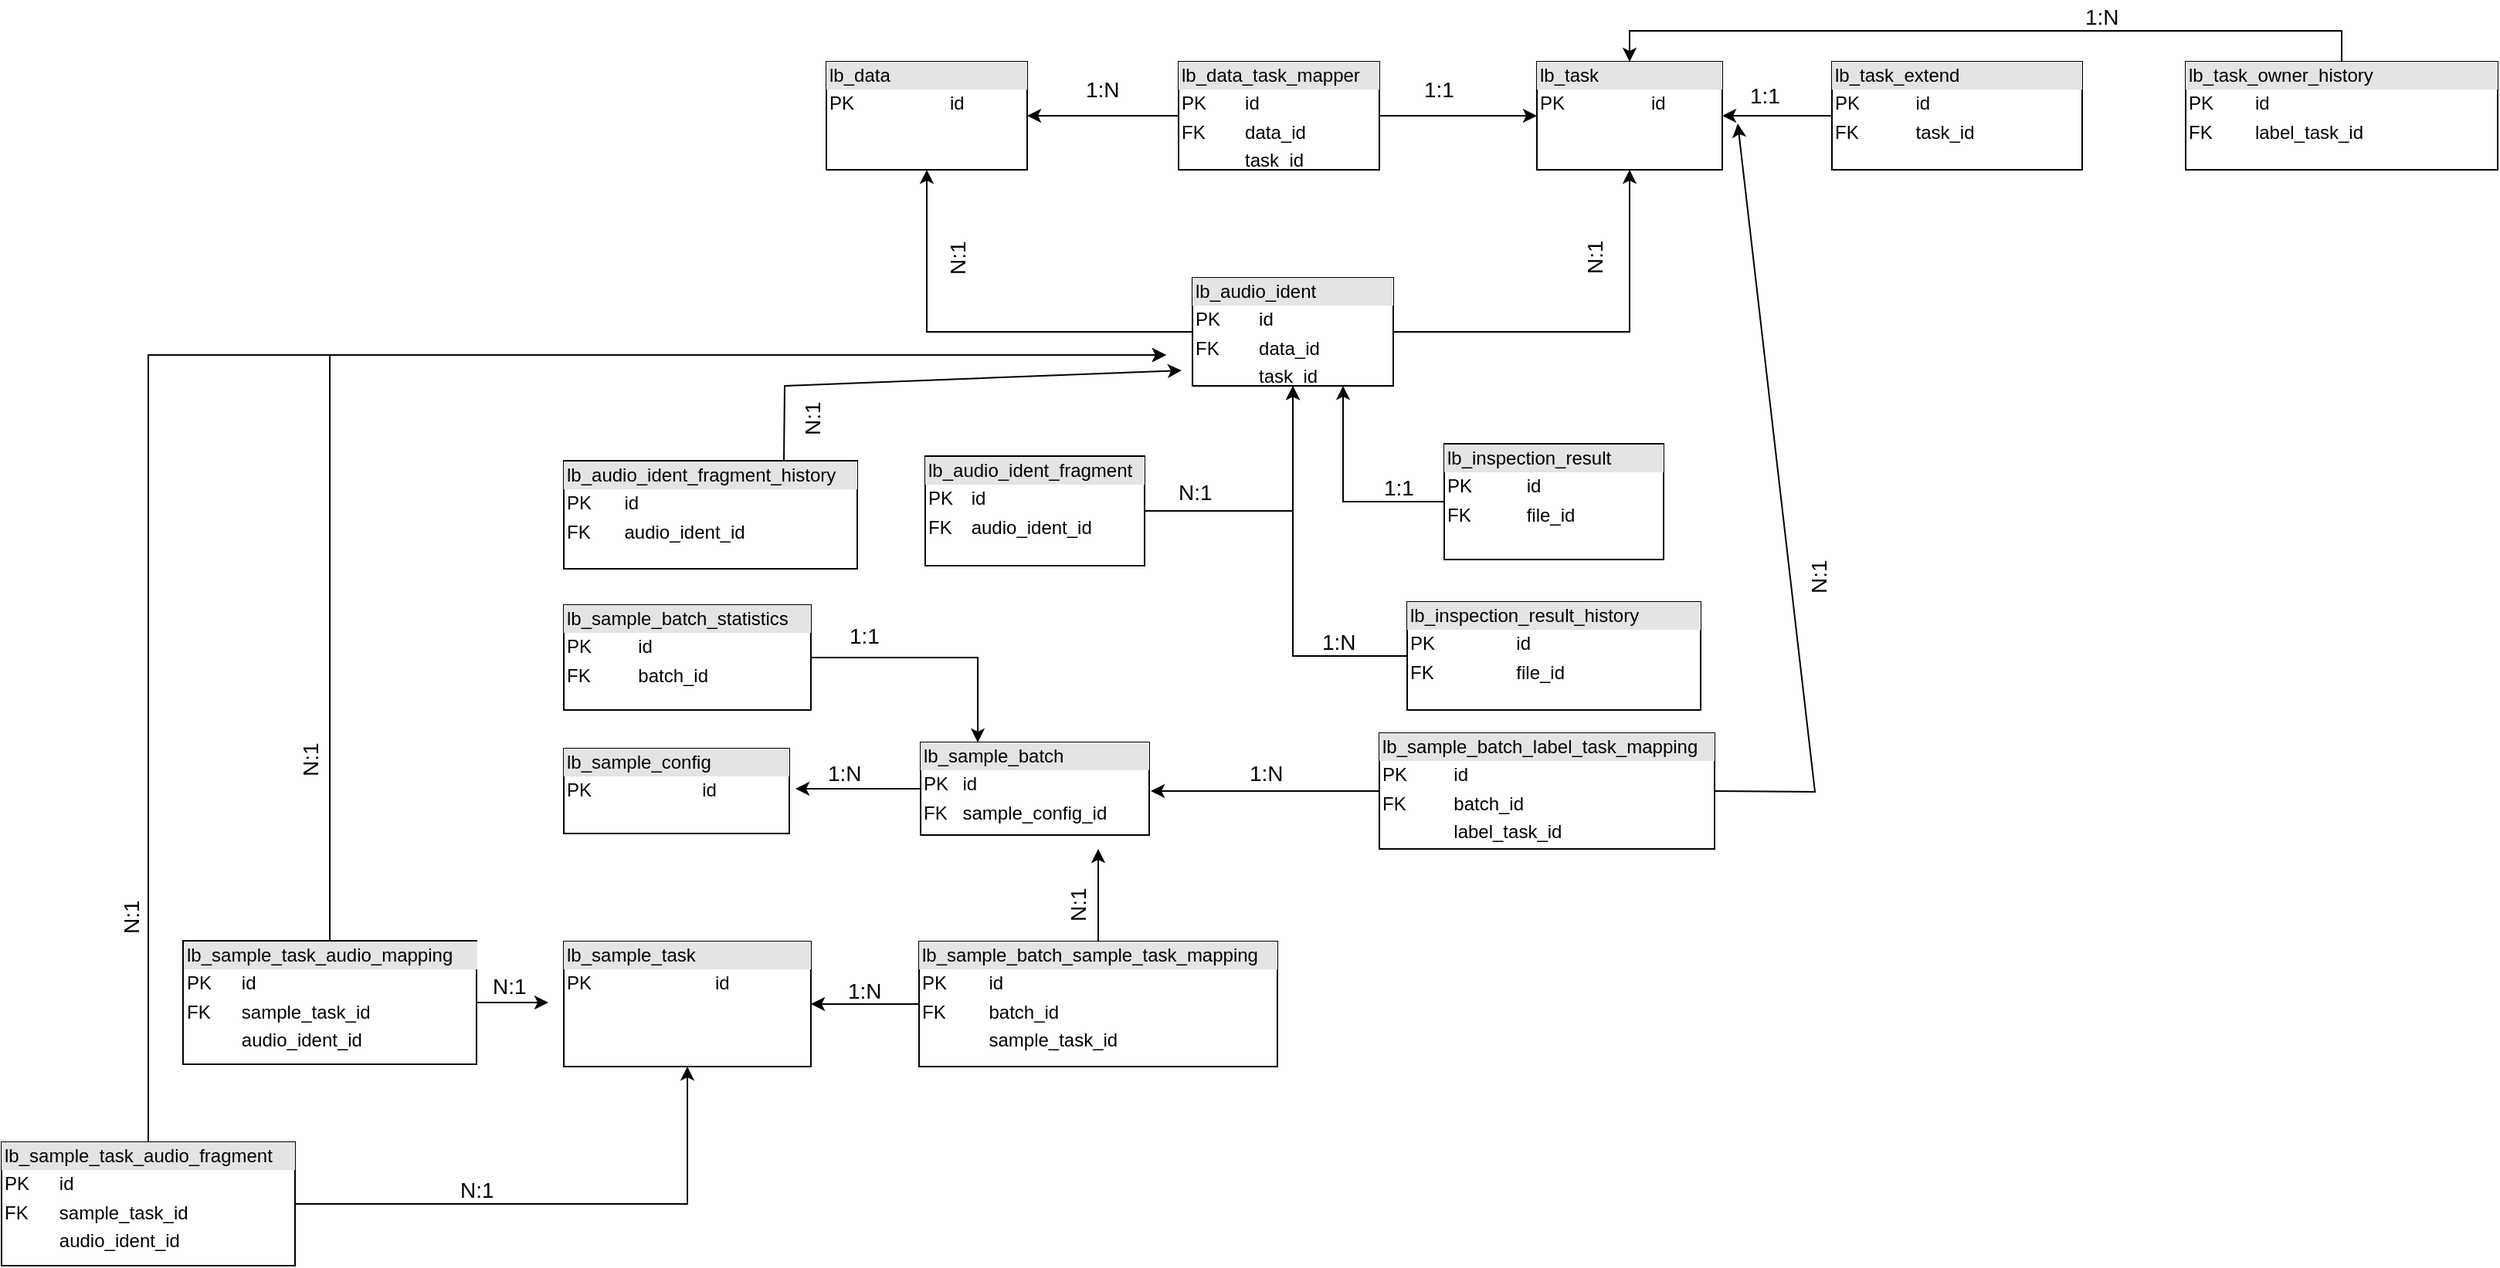 <mxfile version="12.0.0" type="github" pages="1"><diagram id="_5wxJMyMrKzz1yzPYZJu" name="Page-1"><mxGraphModel dx="1759" dy="634" grid="1" gridSize="10" guides="1" tooltips="1" connect="1" arrows="1" fold="1" page="1" pageScale="1" pageWidth="827" pageHeight="1169" math="0" shadow="0"><root><mxCell id="0"/><mxCell id="1" parent="0"/><mxCell id="AXLE_FgdoEzWNUbkjHXX-4" value="&lt;div style=&quot;box-sizing: border-box ; width: 100% ; background: #e4e4e4 ; padding: 2px&quot;&gt;lb_task&lt;br&gt;&lt;/div&gt;&lt;table style=&quot;width: 100% ; font-size: 1em&quot; cellpadding=&quot;2&quot; cellspacing=&quot;0&quot;&gt;&lt;tbody&gt;&lt;tr&gt;&lt;td&gt;PK&lt;/td&gt;&lt;td&gt;id&lt;/td&gt;&lt;/tr&gt;&lt;tr&gt;&lt;td&gt;&lt;br&gt;&lt;/td&gt;&lt;td&gt;&lt;/td&gt;&lt;/tr&gt;&lt;/tbody&gt;&lt;/table&gt;" style="verticalAlign=top;align=left;overflow=fill;html=1;" parent="1" vertex="1"><mxGeometry x="580" y="40" width="120" height="70" as="geometry"/></mxCell><mxCell id="AXLE_FgdoEzWNUbkjHXX-6" value="&lt;div style=&quot;box-sizing: border-box ; width: 100% ; background: #e4e4e4 ; padding: 2px&quot;&gt;lb_data&lt;br&gt;&lt;/div&gt;&lt;table style=&quot;width: 100% ; font-size: 1em&quot; cellpadding=&quot;2&quot; cellspacing=&quot;0&quot;&gt;&lt;tbody&gt;&lt;tr&gt;&lt;td&gt;PK&lt;/td&gt;&lt;td&gt;id&lt;/td&gt;&lt;/tr&gt;&lt;tr&gt;&lt;td&gt;&lt;br&gt;&lt;/td&gt;&lt;td&gt;&lt;/td&gt;&lt;/tr&gt;&lt;/tbody&gt;&lt;/table&gt;" style="verticalAlign=top;align=left;overflow=fill;html=1;" parent="1" vertex="1"><mxGeometry x="120" y="40" width="130" height="70" as="geometry"/></mxCell><mxCell id="tj3O92ZvzBImtPQevTHq-1" style="edgeStyle=orthogonalEdgeStyle;rounded=0;orthogonalLoop=1;jettySize=auto;html=1;entryX=1;entryY=0.5;entryDx=0;entryDy=0;" edge="1" parent="1" source="AXLE_FgdoEzWNUbkjHXX-8" target="AXLE_FgdoEzWNUbkjHXX-6"><mxGeometry relative="1" as="geometry"/></mxCell><mxCell id="tj3O92ZvzBImtPQevTHq-4" value="" style="edgeStyle=orthogonalEdgeStyle;rounded=0;orthogonalLoop=1;jettySize=auto;html=1;" edge="1" parent="1" source="AXLE_FgdoEzWNUbkjHXX-8" target="AXLE_FgdoEzWNUbkjHXX-4"><mxGeometry relative="1" as="geometry"/></mxCell><mxCell id="AXLE_FgdoEzWNUbkjHXX-8" value="&lt;div style=&quot;box-sizing: border-box ; width: 100% ; background: #e4e4e4 ; padding: 2px&quot;&gt;lb_data_task_mapper&lt;br&gt;&lt;/div&gt;&lt;table style=&quot;width: 100% ; font-size: 1em&quot; cellpadding=&quot;2&quot; cellspacing=&quot;0&quot;&gt;&lt;tbody&gt;&lt;tr&gt;&lt;td&gt;PK&lt;/td&gt;&lt;td&gt;id&lt;/td&gt;&lt;/tr&gt;&lt;tr&gt;&lt;td&gt;FK&lt;/td&gt;&lt;td&gt;data_id&lt;/td&gt;&lt;/tr&gt;&lt;tr&gt;&lt;td&gt;&lt;/td&gt;&lt;td&gt;task_id&lt;/td&gt;&lt;/tr&gt;&lt;/tbody&gt;&lt;/table&gt;" style="verticalAlign=top;align=left;overflow=fill;html=1;" parent="1" vertex="1"><mxGeometry x="348" y="40" width="130" height="70" as="geometry"/></mxCell><mxCell id="tj3O92ZvzBImtPQevTHq-36" style="edgeStyle=orthogonalEdgeStyle;rounded=0;orthogonalLoop=1;jettySize=auto;html=1;entryX=0.5;entryY=1;entryDx=0;entryDy=0;fontSize=14;" edge="1" parent="1" source="AXLE_FgdoEzWNUbkjHXX-11" target="tj3O92ZvzBImtPQevTHq-19"><mxGeometry relative="1" as="geometry"/></mxCell><mxCell id="AXLE_FgdoEzWNUbkjHXX-11" value="&lt;div style=&quot;box-sizing: border-box ; width: 100% ; background: #e4e4e4 ; padding: 2px&quot;&gt;lb_audio_ident_fragment&lt;br&gt;&lt;/div&gt;&lt;table style=&quot;width: 100% ; font-size: 1em&quot; cellpadding=&quot;2&quot; cellspacing=&quot;0&quot;&gt;&lt;tbody&gt;&lt;tr&gt;&lt;td&gt;PK&lt;/td&gt;&lt;td&gt;id&lt;/td&gt;&lt;/tr&gt;&lt;tr&gt;&lt;td&gt;FK&lt;/td&gt;&lt;td&gt;audio_ident_id&lt;br&gt;&lt;/td&gt;&lt;/tr&gt;&lt;tr&gt;&lt;td&gt;&lt;/td&gt;&lt;td&gt;&lt;br&gt;&lt;/td&gt;&lt;/tr&gt;&lt;/tbody&gt;&lt;/table&gt;" style="verticalAlign=top;align=left;overflow=fill;html=1;" parent="1" vertex="1"><mxGeometry x="184" y="295.5" width="142" height="71" as="geometry"/></mxCell><mxCell id="tj3O92ZvzBImtPQevTHq-39" style="edgeStyle=orthogonalEdgeStyle;rounded=0;orthogonalLoop=1;jettySize=auto;html=1;entryX=0.75;entryY=1;entryDx=0;entryDy=0;fontSize=14;" edge="1" parent="1" source="AXLE_FgdoEzWNUbkjHXX-12" target="tj3O92ZvzBImtPQevTHq-19"><mxGeometry relative="1" as="geometry"/></mxCell><mxCell id="AXLE_FgdoEzWNUbkjHXX-12" value="&lt;div style=&quot;box-sizing: border-box ; width: 100% ; background: #e4e4e4 ; padding: 2px&quot;&gt;lb_inspection_result&lt;br&gt;&lt;/div&gt;&lt;table style=&quot;width: 100% ; font-size: 1em&quot; cellpadding=&quot;2&quot; cellspacing=&quot;0&quot;&gt;&lt;tbody&gt;&lt;tr&gt;&lt;td&gt;PK&lt;/td&gt;&lt;td&gt;id&lt;/td&gt;&lt;/tr&gt;&lt;tr&gt;&lt;td&gt;FK&lt;/td&gt;&lt;td&gt;file_id&lt;br&gt;&lt;/td&gt;&lt;/tr&gt;&lt;tr&gt;&lt;td&gt;&lt;/td&gt;&lt;td&gt;&lt;br&gt;&lt;/td&gt;&lt;/tr&gt;&lt;/tbody&gt;&lt;/table&gt;" style="verticalAlign=top;align=left;overflow=fill;html=1;" parent="1" vertex="1"><mxGeometry x="520" y="287.5" width="142" height="75" as="geometry"/></mxCell><mxCell id="tj3O92ZvzBImtPQevTHq-85" style="edgeStyle=none;rounded=0;orthogonalLoop=1;jettySize=auto;html=1;exitX=0.75;exitY=0;exitDx=0;exitDy=0;fontSize=14;" edge="1" parent="1" source="AXLE_FgdoEzWNUbkjHXX-13"><mxGeometry relative="1" as="geometry"><mxPoint x="350" y="240" as="targetPoint"/><Array as="points"><mxPoint x="93" y="250"/></Array></mxGeometry></mxCell><mxCell id="AXLE_FgdoEzWNUbkjHXX-13" value="&lt;div style=&quot;box-sizing: border-box ; width: 100% ; background: #e4e4e4 ; padding: 2px&quot;&gt;lb_audio_ident_fragment_history&lt;br&gt;&lt;/div&gt;&lt;table style=&quot;width: 100% ; font-size: 1em&quot; cellpadding=&quot;2&quot; cellspacing=&quot;0&quot;&gt;&lt;tbody&gt;&lt;tr&gt;&lt;td&gt;PK&lt;/td&gt;&lt;td&gt;id&lt;/td&gt;&lt;/tr&gt;&lt;tr&gt;&lt;td&gt;FK&lt;/td&gt;&lt;td&gt;audio_ident_id&lt;br&gt;&lt;/td&gt;&lt;/tr&gt;&lt;tr&gt;&lt;td&gt;&lt;/td&gt;&lt;td&gt;&lt;br&gt;&lt;/td&gt;&lt;/tr&gt;&lt;/tbody&gt;&lt;/table&gt;" style="verticalAlign=top;align=left;overflow=fill;html=1;" parent="1" vertex="1"><mxGeometry x="-50" y="298.5" width="190" height="70" as="geometry"/></mxCell><mxCell id="tj3O92ZvzBImtPQevTHq-81" style="edgeStyle=none;rounded=0;orthogonalLoop=1;jettySize=auto;html=1;entryX=0.5;entryY=1;entryDx=0;entryDy=0;fontSize=14;" edge="1" parent="1" source="AXLE_FgdoEzWNUbkjHXX-14" target="tj3O92ZvzBImtPQevTHq-19"><mxGeometry relative="1" as="geometry"><Array as="points"><mxPoint x="422" y="425"/></Array></mxGeometry></mxCell><mxCell id="AXLE_FgdoEzWNUbkjHXX-14" value="&lt;div style=&quot;box-sizing: border-box ; width: 100% ; background: #e4e4e4 ; padding: 2px&quot;&gt;lb_inspection_result_history&lt;br&gt;&lt;/div&gt;&lt;table style=&quot;width: 100% ; font-size: 1em&quot; cellpadding=&quot;2&quot; cellspacing=&quot;0&quot;&gt;&lt;tbody&gt;&lt;tr&gt;&lt;td&gt;PK&lt;/td&gt;&lt;td&gt;id&lt;/td&gt;&lt;/tr&gt;&lt;tr&gt;&lt;td&gt;FK&lt;/td&gt;&lt;td&gt;file_id&lt;br&gt;&lt;/td&gt;&lt;/tr&gt;&lt;tr&gt;&lt;td&gt;&lt;/td&gt;&lt;td&gt;&lt;br&gt;&lt;/td&gt;&lt;/tr&gt;&lt;/tbody&gt;&lt;/table&gt;" style="verticalAlign=top;align=left;overflow=fill;html=1;" parent="1" vertex="1"><mxGeometry x="496" y="390" width="190" height="70" as="geometry"/></mxCell><mxCell id="AXLE_FgdoEzWNUbkjHXX-15" value="&lt;div style=&quot;box-sizing: border-box ; width: 100% ; background: #e4e4e4 ; padding: 2px&quot;&gt;lb_sample_config&lt;br&gt;&lt;/div&gt;&lt;table style=&quot;width: 100% ; font-size: 1em&quot; cellpadding=&quot;2&quot; cellspacing=&quot;0&quot;&gt;&lt;tbody&gt;&lt;tr&gt;&lt;td&gt;PK&lt;/td&gt;&lt;td&gt;id&lt;/td&gt;&lt;/tr&gt;&lt;tr&gt;&lt;td&gt;&lt;/td&gt;&lt;td&gt;&lt;br&gt;&lt;/td&gt;&lt;/tr&gt;&lt;tr&gt;&lt;td&gt;&lt;/td&gt;&lt;td&gt;&lt;br&gt;&lt;/td&gt;&lt;/tr&gt;&lt;/tbody&gt;&lt;/table&gt;" style="verticalAlign=top;align=left;overflow=fill;html=1;" parent="1" vertex="1"><mxGeometry x="-50" y="485" width="146" height="55" as="geometry"/></mxCell><mxCell id="tj3O92ZvzBImtPQevTHq-46" style="edgeStyle=orthogonalEdgeStyle;rounded=0;orthogonalLoop=1;jettySize=auto;html=1;fontSize=14;" edge="1" parent="1" source="AXLE_FgdoEzWNUbkjHXX-19"><mxGeometry relative="1" as="geometry"><mxPoint x="100" y="511" as="targetPoint"/></mxGeometry></mxCell><mxCell id="AXLE_FgdoEzWNUbkjHXX-19" value="&lt;div style=&quot;box-sizing: border-box ; width: 100% ; background: #e4e4e4 ; padding: 2px&quot;&gt;lb_sample_batch&lt;br&gt;&lt;/div&gt;&lt;table style=&quot;width: 100% ; font-size: 1em&quot; cellpadding=&quot;2&quot; cellspacing=&quot;0&quot;&gt;&lt;tbody&gt;&lt;tr&gt;&lt;td&gt;PK&lt;/td&gt;&lt;td&gt;id&lt;/td&gt;&lt;/tr&gt;&lt;tr&gt;&lt;td&gt;FK&lt;/td&gt;&lt;td&gt;sample_config_id&lt;br&gt;&lt;/td&gt;&lt;/tr&gt;&lt;tr&gt;&lt;td&gt;&lt;/td&gt;&lt;td&gt;&lt;br&gt;&lt;/td&gt;&lt;/tr&gt;&lt;/tbody&gt;&lt;/table&gt;" style="verticalAlign=top;align=left;overflow=fill;html=1;" parent="1" vertex="1"><mxGeometry x="181" y="481" width="148" height="60" as="geometry"/></mxCell><mxCell id="tj3O92ZvzBImtPQevTHq-50" style="edgeStyle=orthogonalEdgeStyle;rounded=0;orthogonalLoop=1;jettySize=auto;html=1;fontSize=14;" edge="1" parent="1" source="AXLE_FgdoEzWNUbkjHXX-20"><mxGeometry relative="1" as="geometry"><mxPoint x="330" y="512.5" as="targetPoint"/></mxGeometry></mxCell><mxCell id="tj3O92ZvzBImtPQevTHq-75" style="edgeStyle=none;rounded=0;orthogonalLoop=1;jettySize=auto;html=1;fontSize=14;exitX=1;exitY=0.5;exitDx=0;exitDy=0;" edge="1" parent="1" source="AXLE_FgdoEzWNUbkjHXX-20"><mxGeometry relative="1" as="geometry"><mxPoint x="720" y="500" as="sourcePoint"/><mxPoint x="710" y="80" as="targetPoint"/><Array as="points"><mxPoint x="760" y="513"/></Array></mxGeometry></mxCell><mxCell id="AXLE_FgdoEzWNUbkjHXX-20" value="&lt;div style=&quot;box-sizing: border-box ; width: 100% ; background: #e4e4e4 ; padding: 2px&quot;&gt;lb_sample_batch_label_task_mapping&lt;br&gt;&lt;/div&gt;&lt;table style=&quot;width: 100% ; font-size: 1em&quot; cellpadding=&quot;2&quot; cellspacing=&quot;0&quot;&gt;&lt;tbody&gt;&lt;tr&gt;&lt;td&gt;PK&lt;/td&gt;&lt;td&gt;id&lt;/td&gt;&lt;/tr&gt;&lt;tr&gt;&lt;td&gt;FK&lt;/td&gt;&lt;td&gt;batch_id&lt;/td&gt;&lt;/tr&gt;&lt;tr&gt;&lt;td&gt;&lt;/td&gt;&lt;td&gt;label_task_id&lt;/td&gt;&lt;/tr&gt;&lt;/tbody&gt;&lt;/table&gt;" style="verticalAlign=top;align=left;overflow=fill;html=1;" parent="1" vertex="1"><mxGeometry x="478" y="475" width="217" height="75" as="geometry"/></mxCell><mxCell id="AXLE_FgdoEzWNUbkjHXX-21" value="&lt;div style=&quot;box-sizing: border-box ; width: 100% ; background: #e4e4e4 ; padding: 2px&quot;&gt;lb_sample_task&lt;br&gt;&lt;/div&gt;&lt;table style=&quot;width: 100% ; font-size: 1em&quot; cellpadding=&quot;2&quot; cellspacing=&quot;0&quot;&gt;&lt;tbody&gt;&lt;tr&gt;&lt;td&gt;PK&lt;/td&gt;&lt;td&gt;id&lt;/td&gt;&lt;/tr&gt;&lt;tr&gt;&lt;td&gt;&lt;/td&gt;&lt;td&gt;&lt;br&gt;&lt;/td&gt;&lt;/tr&gt;&lt;tr&gt;&lt;td&gt;&lt;/td&gt;&lt;td&gt;&lt;br&gt;&lt;/td&gt;&lt;/tr&gt;&lt;/tbody&gt;&lt;/table&gt;" style="verticalAlign=top;align=left;overflow=fill;html=1;" parent="1" vertex="1"><mxGeometry x="-50" y="610" width="160" height="81" as="geometry"/></mxCell><mxCell id="tj3O92ZvzBImtPQevTHq-54" style="edgeStyle=orthogonalEdgeStyle;rounded=0;orthogonalLoop=1;jettySize=auto;html=1;fontSize=14;" edge="1" parent="1" source="AXLE_FgdoEzWNUbkjHXX-23"><mxGeometry relative="1" as="geometry"><mxPoint x="296" y="550" as="targetPoint"/></mxGeometry></mxCell><mxCell id="tj3O92ZvzBImtPQevTHq-55" style="edgeStyle=orthogonalEdgeStyle;rounded=0;orthogonalLoop=1;jettySize=auto;html=1;entryX=1;entryY=0.5;entryDx=0;entryDy=0;fontSize=14;" edge="1" parent="1" source="AXLE_FgdoEzWNUbkjHXX-23" target="AXLE_FgdoEzWNUbkjHXX-21"><mxGeometry relative="1" as="geometry"/></mxCell><mxCell id="AXLE_FgdoEzWNUbkjHXX-23" value="&lt;div style=&quot;box-sizing: border-box ; width: 100% ; background: #e4e4e4 ; padding: 2px&quot;&gt;lb_sample_batch_sample_task_mapping&lt;br&gt;&lt;/div&gt;&lt;table style=&quot;width: 100% ; font-size: 1em&quot; cellpadding=&quot;2&quot; cellspacing=&quot;0&quot;&gt;&lt;tbody&gt;&lt;tr&gt;&lt;td&gt;PK&lt;/td&gt;&lt;td&gt;id&lt;/td&gt;&lt;/tr&gt;&lt;tr&gt;&lt;td&gt;FK&lt;/td&gt;&lt;td&gt;batch_id&lt;/td&gt;&lt;/tr&gt;&lt;tr&gt;&lt;td&gt;&lt;/td&gt;&lt;td&gt;sample_task_id&lt;/td&gt;&lt;/tr&gt;&lt;/tbody&gt;&lt;/table&gt;" style="verticalAlign=top;align=left;overflow=fill;html=1;" parent="1" vertex="1"><mxGeometry x="180" y="610" width="232" height="81" as="geometry"/></mxCell><mxCell id="tj3O92ZvzBImtPQevTHq-58" style="edgeStyle=orthogonalEdgeStyle;rounded=0;orthogonalLoop=1;jettySize=auto;html=1;fontSize=14;" edge="1" parent="1" source="AXLE_FgdoEzWNUbkjHXX-24"><mxGeometry relative="1" as="geometry"><mxPoint x="-60" y="649.5" as="targetPoint"/></mxGeometry></mxCell><mxCell id="tj3O92ZvzBImtPQevTHq-68" style="edgeStyle=orthogonalEdgeStyle;rounded=0;orthogonalLoop=1;jettySize=auto;html=1;fontSize=14;" edge="1" parent="1" source="AXLE_FgdoEzWNUbkjHXX-24"><mxGeometry relative="1" as="geometry"><mxPoint x="340" y="230" as="targetPoint"/><Array as="points"><mxPoint x="-201" y="230"/></Array></mxGeometry></mxCell><mxCell id="AXLE_FgdoEzWNUbkjHXX-24" value="&lt;div style=&quot;box-sizing: border-box ; width: 100% ; background: #e4e4e4 ; padding: 2px&quot;&gt;lb_sample_task_audio_mapping&lt;br&gt;&lt;/div&gt;&lt;table style=&quot;width: 100% ; font-size: 1em&quot; cellpadding=&quot;2&quot; cellspacing=&quot;0&quot;&gt;&lt;tbody&gt;&lt;tr&gt;&lt;td&gt;PK&lt;/td&gt;&lt;td&gt;id&lt;/td&gt;&lt;/tr&gt;&lt;tr&gt;&lt;td&gt;FK&lt;/td&gt;&lt;td&gt;sample_task_id&lt;/td&gt;&lt;/tr&gt;&lt;tr&gt;&lt;td&gt;&lt;/td&gt;&lt;td&gt;audio_ident_id&lt;/td&gt;&lt;/tr&gt;&lt;/tbody&gt;&lt;/table&gt;" style="verticalAlign=top;align=left;overflow=fill;html=1;" parent="1" vertex="1"><mxGeometry x="-296.5" y="609.5" width="190" height="80" as="geometry"/></mxCell><mxCell id="tj3O92ZvzBImtPQevTHq-62" style="edgeStyle=orthogonalEdgeStyle;rounded=0;orthogonalLoop=1;jettySize=auto;html=1;entryX=0.5;entryY=1;entryDx=0;entryDy=0;fontSize=14;" edge="1" parent="1" source="AXLE_FgdoEzWNUbkjHXX-25" target="AXLE_FgdoEzWNUbkjHXX-21"><mxGeometry relative="1" as="geometry"/></mxCell><mxCell id="tj3O92ZvzBImtPQevTHq-92" style="edgeStyle=none;rounded=0;orthogonalLoop=1;jettySize=auto;html=1;exitX=0.5;exitY=0;exitDx=0;exitDy=0;fontSize=14;" edge="1" parent="1" source="AXLE_FgdoEzWNUbkjHXX-25"><mxGeometry relative="1" as="geometry"><mxPoint x="340" y="230" as="targetPoint"/><Array as="points"><mxPoint x="-319" y="230"/></Array></mxGeometry></mxCell><mxCell id="AXLE_FgdoEzWNUbkjHXX-25" value="&lt;div style=&quot;box-sizing: border-box ; width: 100% ; background: #e4e4e4 ; padding: 2px&quot;&gt;lb_sample_task_audio_fragment&lt;br&gt;&lt;/div&gt;&lt;table style=&quot;width: 100% ; font-size: 1em&quot; cellpadding=&quot;2&quot; cellspacing=&quot;0&quot;&gt;&lt;tbody&gt;&lt;tr&gt;&lt;td&gt;PK&lt;/td&gt;&lt;td&gt;id&lt;/td&gt;&lt;/tr&gt;&lt;tr&gt;&lt;td&gt;FK&lt;/td&gt;&lt;td&gt;sample_task_id&lt;/td&gt;&lt;/tr&gt;&lt;tr&gt;&lt;td&gt;&lt;/td&gt;&lt;td&gt;audio_ident_id&lt;/td&gt;&lt;/tr&gt;&lt;/tbody&gt;&lt;/table&gt;" style="verticalAlign=top;align=left;overflow=fill;html=1;" parent="1" vertex="1"><mxGeometry x="-414" y="740" width="190" height="80" as="geometry"/></mxCell><mxCell id="tj3O92ZvzBImtPQevTHq-76" style="edgeStyle=none;rounded=0;orthogonalLoop=1;jettySize=auto;html=1;entryX=0.5;entryY=0;entryDx=0;entryDy=0;fontSize=14;" edge="1" parent="1" source="AXLE_FgdoEzWNUbkjHXX-27" target="AXLE_FgdoEzWNUbkjHXX-4"><mxGeometry relative="1" as="geometry"><Array as="points"><mxPoint x="1101" y="20"/><mxPoint x="640" y="20"/></Array></mxGeometry></mxCell><mxCell id="AXLE_FgdoEzWNUbkjHXX-27" value="&lt;div style=&quot;box-sizing: border-box ; width: 100% ; background: #e4e4e4 ; padding: 2px&quot;&gt;lb_task_owner_history&lt;br&gt;&lt;/div&gt;&lt;table style=&quot;width: 100% ; font-size: 1em&quot; cellpadding=&quot;2&quot; cellspacing=&quot;0&quot;&gt;&lt;tbody&gt;&lt;tr&gt;&lt;td&gt;PK&lt;/td&gt;&lt;td&gt;id&lt;/td&gt;&lt;/tr&gt;&lt;tr&gt;&lt;td&gt;FK&lt;/td&gt;&lt;td&gt;label_task_id&lt;/td&gt;&lt;/tr&gt;&lt;tr&gt;&lt;td&gt;&lt;br&gt;&lt;/td&gt;&lt;td&gt;&lt;/td&gt;&lt;/tr&gt;&lt;/tbody&gt;&lt;/table&gt;" style="verticalAlign=top;align=left;overflow=fill;html=1;" parent="1" vertex="1"><mxGeometry x="1000" y="40" width="202" height="70" as="geometry"/></mxCell><mxCell id="tj3O92ZvzBImtPQevTHq-29" style="edgeStyle=orthogonalEdgeStyle;rounded=0;orthogonalLoop=1;jettySize=auto;html=1;entryX=1;entryY=0.5;entryDx=0;entryDy=0;fontSize=14;" edge="1" parent="1" source="AXLE_FgdoEzWNUbkjHXX-28" target="AXLE_FgdoEzWNUbkjHXX-4"><mxGeometry relative="1" as="geometry"/></mxCell><mxCell id="AXLE_FgdoEzWNUbkjHXX-28" value="&lt;div style=&quot;box-sizing: border-box ; width: 100% ; background: #e4e4e4 ; padding: 2px&quot;&gt;lb_task_extend&lt;br&gt;&lt;/div&gt;&lt;table style=&quot;width: 100% ; font-size: 1em&quot; cellpadding=&quot;2&quot; cellspacing=&quot;0&quot;&gt;&lt;tbody&gt;&lt;tr&gt;&lt;td&gt;PK&lt;/td&gt;&lt;td&gt;id&lt;/td&gt;&lt;/tr&gt;&lt;tr&gt;&lt;td&gt;FK&lt;/td&gt;&lt;td&gt;task_id&lt;/td&gt;&lt;/tr&gt;&lt;tr&gt;&lt;td&gt;&lt;br&gt;&lt;/td&gt;&lt;td&gt;&lt;/td&gt;&lt;/tr&gt;&lt;/tbody&gt;&lt;/table&gt;" style="verticalAlign=top;align=left;overflow=fill;html=1;" parent="1" vertex="1"><mxGeometry x="771" y="40" width="162" height="70" as="geometry"/></mxCell><mxCell id="tj3O92ZvzBImtPQevTHq-48" style="edgeStyle=orthogonalEdgeStyle;rounded=0;orthogonalLoop=1;jettySize=auto;html=1;entryX=0.25;entryY=0;entryDx=0;entryDy=0;fontSize=14;" edge="1" parent="1" source="AXLE_FgdoEzWNUbkjHXX-30" target="AXLE_FgdoEzWNUbkjHXX-19"><mxGeometry relative="1" as="geometry"/></mxCell><mxCell id="AXLE_FgdoEzWNUbkjHXX-30" value="&lt;div style=&quot;box-sizing: border-box ; width: 100% ; background: #e4e4e4 ; padding: 2px&quot;&gt;lb_sample_batch_statistics&lt;br&gt;&lt;/div&gt;&lt;table style=&quot;width: 100% ; font-size: 1em&quot; cellpadding=&quot;2&quot; cellspacing=&quot;0&quot;&gt;&lt;tbody&gt;&lt;tr&gt;&lt;td&gt;PK&lt;/td&gt;&lt;td&gt;id&lt;/td&gt;&lt;/tr&gt;&lt;tr&gt;&lt;td&gt;FK&lt;/td&gt;&lt;td&gt;batch_id&lt;/td&gt;&lt;/tr&gt;&lt;/tbody&gt;&lt;/table&gt;" style="verticalAlign=top;align=left;overflow=fill;html=1;" parent="1" vertex="1"><mxGeometry x="-50" y="392" width="160" height="68" as="geometry"/></mxCell><mxCell id="tj3O92ZvzBImtPQevTHq-2" value="&lt;font style=&quot;font-size: 14px&quot;&gt;1:N&lt;/font&gt;" style="text;html=1;resizable=0;points=[];autosize=1;align=left;verticalAlign=top;spacingTop=-4;" vertex="1" parent="1"><mxGeometry x="286" y="47" width="40" height="20" as="geometry"/></mxCell><mxCell id="tj3O92ZvzBImtPQevTHq-5" value="&lt;font style=&quot;font-size: 14px&quot;&gt;1:1&lt;/font&gt;" style="text;html=1;resizable=0;points=[];autosize=1;align=left;verticalAlign=top;spacingTop=-4;" vertex="1" parent="1"><mxGeometry x="505" y="47" width="30" height="20" as="geometry"/></mxCell><mxCell id="tj3O92ZvzBImtPQevTHq-15" value="N:1" style="text;html=1;resizable=0;points=[];autosize=1;align=left;verticalAlign=top;spacingTop=-4;fontSize=14;horizontal=0;" vertex="1" parent="1"><mxGeometry x="194" y="150" width="30" height="30" as="geometry"/></mxCell><mxCell id="tj3O92ZvzBImtPQevTHq-23" style="edgeStyle=orthogonalEdgeStyle;rounded=0;orthogonalLoop=1;jettySize=auto;html=1;entryX=0.5;entryY=1;entryDx=0;entryDy=0;fontSize=14;" edge="1" parent="1" source="tj3O92ZvzBImtPQevTHq-19" target="AXLE_FgdoEzWNUbkjHXX-4"><mxGeometry relative="1" as="geometry"/></mxCell><mxCell id="tj3O92ZvzBImtPQevTHq-28" style="edgeStyle=orthogonalEdgeStyle;rounded=0;orthogonalLoop=1;jettySize=auto;html=1;entryX=0.5;entryY=1;entryDx=0;entryDy=0;fontSize=14;" edge="1" parent="1" source="tj3O92ZvzBImtPQevTHq-19" target="AXLE_FgdoEzWNUbkjHXX-6"><mxGeometry relative="1" as="geometry"/></mxCell><mxCell id="tj3O92ZvzBImtPQevTHq-19" value="&lt;div style=&quot;box-sizing: border-box ; width: 100% ; background: #e4e4e4 ; padding: 2px&quot;&gt;lb_audio_ident&lt;br&gt;&lt;/div&gt;&lt;table style=&quot;width: 100% ; font-size: 1em&quot; cellpadding=&quot;2&quot; cellspacing=&quot;0&quot;&gt;&lt;tbody&gt;&lt;tr&gt;&lt;td&gt;PK&lt;/td&gt;&lt;td&gt;id&lt;/td&gt;&lt;/tr&gt;&lt;tr&gt;&lt;td&gt;FK&lt;/td&gt;&lt;td&gt;data_id&lt;/td&gt;&lt;/tr&gt;&lt;tr&gt;&lt;td&gt;&lt;/td&gt;&lt;td&gt;task_id&lt;/td&gt;&lt;/tr&gt;&lt;/tbody&gt;&lt;/table&gt;" style="verticalAlign=top;align=left;overflow=fill;html=1;" vertex="1" parent="1"><mxGeometry x="357" y="180" width="130" height="70" as="geometry"/></mxCell><mxCell id="tj3O92ZvzBImtPQevTHq-30" value="1:1" style="text;html=1;resizable=0;points=[];autosize=1;align=left;verticalAlign=top;spacingTop=-4;fontSize=14;" vertex="1" parent="1"><mxGeometry x="715.5" y="51" width="30" height="20" as="geometry"/></mxCell><mxCell id="tj3O92ZvzBImtPQevTHq-31" value="N:1" style="text;html=1;resizable=0;points=[];autosize=1;align=left;verticalAlign=top;spacingTop=-4;fontSize=14;horizontal=0;" vertex="1" parent="1"><mxGeometry x="606.5" y="150" width="30" height="30" as="geometry"/></mxCell><mxCell id="tj3O92ZvzBImtPQevTHq-37" value="N:1" style="text;html=1;resizable=0;points=[];autosize=1;align=left;verticalAlign=top;spacingTop=-4;fontSize=14;" vertex="1" parent="1"><mxGeometry x="346" y="307.5" width="40" height="20" as="geometry"/></mxCell><mxCell id="tj3O92ZvzBImtPQevTHq-40" value="1:1" style="text;html=1;resizable=0;points=[];autosize=1;align=left;verticalAlign=top;spacingTop=-4;fontSize=14;" vertex="1" parent="1"><mxGeometry x="479" y="305" width="30" height="20" as="geometry"/></mxCell><mxCell id="tj3O92ZvzBImtPQevTHq-47" value="1:N" style="text;html=1;resizable=0;points=[];autosize=1;align=left;verticalAlign=top;spacingTop=-4;fontSize=14;" vertex="1" parent="1"><mxGeometry x="118.5" y="490" width="40" height="20" as="geometry"/></mxCell><mxCell id="tj3O92ZvzBImtPQevTHq-49" value="1:1" style="text;html=1;resizable=0;points=[];autosize=1;align=left;verticalAlign=top;spacingTop=-4;fontSize=14;" vertex="1" parent="1"><mxGeometry x="133" y="401" width="30" height="20" as="geometry"/></mxCell><mxCell id="tj3O92ZvzBImtPQevTHq-51" value="1:N" style="text;html=1;resizable=0;points=[];autosize=1;align=left;verticalAlign=top;spacingTop=-4;fontSize=14;" vertex="1" parent="1"><mxGeometry x="392" y="490" width="40" height="20" as="geometry"/></mxCell><mxCell id="tj3O92ZvzBImtPQevTHq-53" value="N:1" style="text;html=1;resizable=0;points=[];autosize=1;align=left;verticalAlign=top;spacingTop=-4;fontSize=14;horizontal=0;" vertex="1" parent="1"><mxGeometry x="751" y="366.5" width="40" height="20" as="geometry"/></mxCell><mxCell id="tj3O92ZvzBImtPQevTHq-56" value="1:N" style="text;html=1;resizable=0;points=[];autosize=1;align=left;verticalAlign=top;spacingTop=-4;fontSize=14;" vertex="1" parent="1"><mxGeometry x="132" y="631" width="40" height="20" as="geometry"/></mxCell><mxCell id="tj3O92ZvzBImtPQevTHq-57" value="N:1" style="text;html=1;resizable=0;points=[];autosize=1;align=left;verticalAlign=top;spacingTop=-4;fontSize=14;horizontal=0;" vertex="1" parent="1"><mxGeometry x="272" y="579" width="40" height="20" as="geometry"/></mxCell><mxCell id="tj3O92ZvzBImtPQevTHq-59" value="N:1" style="text;html=1;resizable=0;points=[];autosize=1;align=left;verticalAlign=top;spacingTop=-4;fontSize=14;" vertex="1" parent="1"><mxGeometry x="-98" y="628" width="40" height="20" as="geometry"/></mxCell><mxCell id="tj3O92ZvzBImtPQevTHq-63" value="N:1" style="text;html=1;resizable=0;points=[];autosize=1;align=left;verticalAlign=top;spacingTop=-4;fontSize=14;" vertex="1" parent="1"><mxGeometry x="-119" y="760" width="40" height="20" as="geometry"/></mxCell><mxCell id="tj3O92ZvzBImtPQevTHq-80" value="1:N" style="text;html=1;resizable=0;points=[];autosize=1;align=left;verticalAlign=top;spacingTop=-4;fontSize=14;" vertex="1" parent="1"><mxGeometry x="933" width="40" height="20" as="geometry"/></mxCell><mxCell id="tj3O92ZvzBImtPQevTHq-83" value="1:N" style="text;html=1;resizable=0;points=[];autosize=1;align=left;verticalAlign=top;spacingTop=-4;fontSize=14;" vertex="1" parent="1"><mxGeometry x="439" y="405" width="40" height="20" as="geometry"/></mxCell><mxCell id="tj3O92ZvzBImtPQevTHq-88" value="N:1" style="text;html=1;resizable=0;points=[];autosize=1;align=left;verticalAlign=top;spacingTop=-4;fontSize=14;horizontal=0;" vertex="1" parent="1"><mxGeometry x="100" y="264" width="40" height="20" as="geometry"/></mxCell><mxCell id="tj3O92ZvzBImtPQevTHq-91" value="N:1" style="text;html=1;resizable=0;points=[];autosize=1;align=left;verticalAlign=top;spacingTop=-4;fontSize=14;horizontal=0;" vertex="1" parent="1"><mxGeometry x="-341" y="587" width="40" height="20" as="geometry"/></mxCell><mxCell id="tj3O92ZvzBImtPQevTHq-93" value="N:1" style="text;html=1;resizable=0;points=[];autosize=1;align=left;verticalAlign=top;spacingTop=-4;fontSize=14;horizontal=0;" vertex="1" parent="1"><mxGeometry x="-225" y="485" width="40" height="20" as="geometry"/></mxCell></root></mxGraphModel></diagram></mxfile>